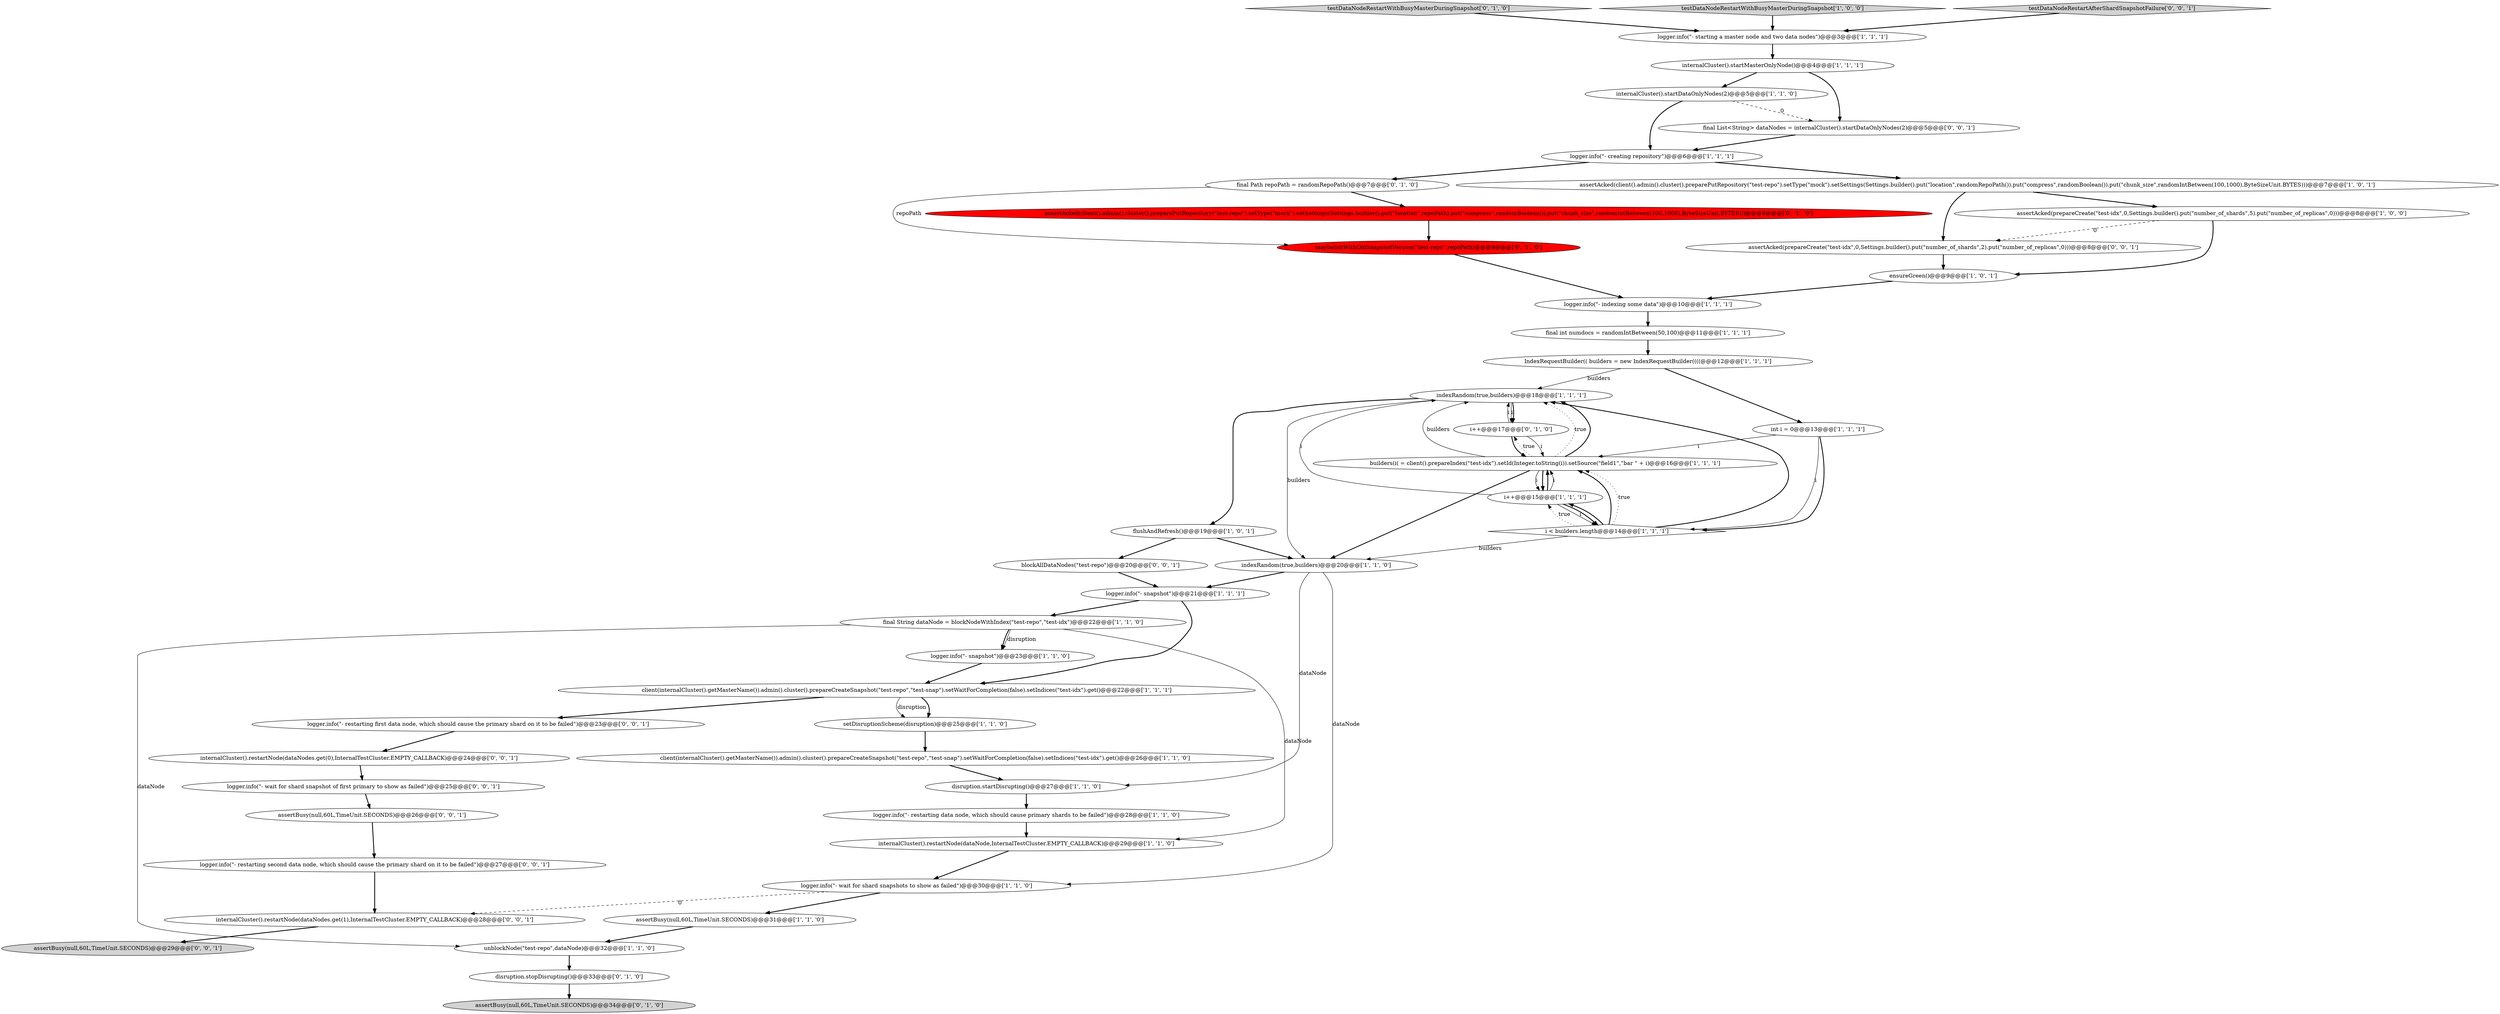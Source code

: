 digraph {
12 [style = filled, label = "logger.info(\"- restarting data node, which should cause primary shards to be failed\")@@@28@@@['1', '1', '0']", fillcolor = white, shape = ellipse image = "AAA0AAABBB1BBB"];
21 [style = filled, label = "logger.info(\"- wait for shard snapshots to show as failed\")@@@30@@@['1', '1', '0']", fillcolor = white, shape = ellipse image = "AAA0AAABBB1BBB"];
15 [style = filled, label = "IndexRequestBuilder(( builders = new IndexRequestBuilder((((@@@12@@@['1', '1', '1']", fillcolor = white, shape = ellipse image = "AAA0AAABBB1BBB"];
37 [style = filled, label = "internalCluster().restartNode(dataNodes.get(0),InternalTestCluster.EMPTY_CALLBACK)@@@24@@@['0', '0', '1']", fillcolor = white, shape = ellipse image = "AAA0AAABBB3BBB"];
4 [style = filled, label = "i++@@@15@@@['1', '1', '1']", fillcolor = white, shape = ellipse image = "AAA0AAABBB1BBB"];
9 [style = filled, label = "disruption.startDisrupting()@@@27@@@['1', '1', '0']", fillcolor = white, shape = ellipse image = "AAA0AAABBB1BBB"];
33 [style = filled, label = "assertAcked(client().admin().cluster().preparePutRepository(\"test-repo\").setType(\"mock\").setSettings(Settings.builder().put(\"location\",repoPath).put(\"compress\",randomBoolean()).put(\"chunk_size\",randomIntBetween(100,1000),ByteSizeUnit.BYTES)))@@@8@@@['0', '1', '0']", fillcolor = red, shape = ellipse image = "AAA1AAABBB2BBB"];
45 [style = filled, label = "assertAcked(prepareCreate(\"test-idx\",0,Settings.builder().put(\"number_of_shards\",2).put(\"number_of_replicas\",0)))@@@8@@@['0', '0', '1']", fillcolor = white, shape = ellipse image = "AAA0AAABBB3BBB"];
20 [style = filled, label = "i < builders.length@@@14@@@['1', '1', '1']", fillcolor = white, shape = diamond image = "AAA0AAABBB1BBB"];
35 [style = filled, label = "testDataNodeRestartWithBusyMasterDuringSnapshot['0', '1', '0']", fillcolor = lightgray, shape = diamond image = "AAA0AAABBB2BBB"];
17 [style = filled, label = "logger.info(\"- snapshot\")@@@23@@@['1', '1', '0']", fillcolor = white, shape = ellipse image = "AAA0AAABBB1BBB"];
5 [style = filled, label = "testDataNodeRestartWithBusyMasterDuringSnapshot['1', '0', '0']", fillcolor = lightgray, shape = diamond image = "AAA0AAABBB1BBB"];
39 [style = filled, label = "assertBusy(null,60L,TimeUnit.SECONDS)@@@29@@@['0', '0', '1']", fillcolor = lightgray, shape = ellipse image = "AAA0AAABBB3BBB"];
8 [style = filled, label = "client(internalCluster().getMasterName()).admin().cluster().prepareCreateSnapshot(\"test-repo\",\"test-snap\").setWaitForCompletion(false).setIndices(\"test-idx\").get()@@@26@@@['1', '1', '0']", fillcolor = white, shape = ellipse image = "AAA0AAABBB1BBB"];
30 [style = filled, label = "maybeInitWithOldSnapshotVersion(\"test-repo\",repoPath)@@@9@@@['0', '1', '0']", fillcolor = red, shape = ellipse image = "AAA1AAABBB2BBB"];
47 [style = filled, label = "testDataNodeRestartAfterShardSnapshotFailure['0', '0', '1']", fillcolor = lightgray, shape = diamond image = "AAA0AAABBB3BBB"];
16 [style = filled, label = "flushAndRefresh()@@@19@@@['1', '0', '1']", fillcolor = white, shape = ellipse image = "AAA0AAABBB1BBB"];
36 [style = filled, label = "final Path repoPath = randomRepoPath()@@@7@@@['0', '1', '0']", fillcolor = white, shape = ellipse image = "AAA0AAABBB2BBB"];
34 [style = filled, label = "disruption.stopDisrupting()@@@33@@@['0', '1', '0']", fillcolor = white, shape = ellipse image = "AAA0AAABBB2BBB"];
44 [style = filled, label = "internalCluster().restartNode(dataNodes.get(1),InternalTestCluster.EMPTY_CALLBACK)@@@28@@@['0', '0', '1']", fillcolor = white, shape = ellipse image = "AAA0AAABBB3BBB"];
11 [style = filled, label = "logger.info(\"- indexing some data\")@@@10@@@['1', '1', '1']", fillcolor = white, shape = ellipse image = "AAA0AAABBB1BBB"];
1 [style = filled, label = "int i = 0@@@13@@@['1', '1', '1']", fillcolor = white, shape = ellipse image = "AAA0AAABBB1BBB"];
25 [style = filled, label = "client(internalCluster().getMasterName()).admin().cluster().prepareCreateSnapshot(\"test-repo\",\"test-snap\").setWaitForCompletion(false).setIndices(\"test-idx\").get()@@@22@@@['1', '1', '1']", fillcolor = white, shape = ellipse image = "AAA0AAABBB1BBB"];
19 [style = filled, label = "assertAcked(prepareCreate(\"test-idx\",0,Settings.builder().put(\"number_of_shards\",5).put(\"number_of_replicas\",0)))@@@8@@@['1', '0', '0']", fillcolor = white, shape = ellipse image = "AAA0AAABBB1BBB"];
29 [style = filled, label = "logger.info(\"- snapshot\")@@@21@@@['1', '1', '1']", fillcolor = white, shape = ellipse image = "AAA0AAABBB1BBB"];
3 [style = filled, label = "internalCluster().startDataOnlyNodes(2)@@@5@@@['1', '1', '0']", fillcolor = white, shape = ellipse image = "AAA0AAABBB1BBB"];
28 [style = filled, label = "builders(i( = client().prepareIndex(\"test-idx\").setId(Integer.toString(i)).setSource(\"field1\",\"bar \" + i)@@@16@@@['1', '1', '1']", fillcolor = white, shape = ellipse image = "AAA0AAABBB1BBB"];
23 [style = filled, label = "final String dataNode = blockNodeWithIndex(\"test-repo\",\"test-idx\")@@@22@@@['1', '1', '0']", fillcolor = white, shape = ellipse image = "AAA0AAABBB1BBB"];
27 [style = filled, label = "assertAcked(client().admin().cluster().preparePutRepository(\"test-repo\").setType(\"mock\").setSettings(Settings.builder().put(\"location\",randomRepoPath()).put(\"compress\",randomBoolean()).put(\"chunk_size\",randomIntBetween(100,1000),ByteSizeUnit.BYTES)))@@@7@@@['1', '0', '1']", fillcolor = white, shape = ellipse image = "AAA0AAABBB1BBB"];
2 [style = filled, label = "assertBusy(null,60L,TimeUnit.SECONDS)@@@31@@@['1', '1', '0']", fillcolor = white, shape = ellipse image = "AAA0AAABBB1BBB"];
40 [style = filled, label = "logger.info(\"- restarting second data node, which should cause the primary shard on it to be failed\")@@@27@@@['0', '0', '1']", fillcolor = white, shape = ellipse image = "AAA0AAABBB3BBB"];
38 [style = filled, label = "logger.info(\"- wait for shard snapshot of first primary to show as failed\")@@@25@@@['0', '0', '1']", fillcolor = white, shape = ellipse image = "AAA0AAABBB3BBB"];
24 [style = filled, label = "logger.info(\"- creating repository\")@@@6@@@['1', '1', '1']", fillcolor = white, shape = ellipse image = "AAA0AAABBB1BBB"];
18 [style = filled, label = "logger.info(\"- starting a master node and two data nodes\")@@@3@@@['1', '1', '1']", fillcolor = white, shape = ellipse image = "AAA0AAABBB1BBB"];
14 [style = filled, label = "final int numdocs = randomIntBetween(50,100)@@@11@@@['1', '1', '1']", fillcolor = white, shape = ellipse image = "AAA0AAABBB1BBB"];
32 [style = filled, label = "i++@@@17@@@['0', '1', '0']", fillcolor = white, shape = ellipse image = "AAA0AAABBB2BBB"];
26 [style = filled, label = "internalCluster().restartNode(dataNode,InternalTestCluster.EMPTY_CALLBACK)@@@29@@@['1', '1', '0']", fillcolor = white, shape = ellipse image = "AAA0AAABBB1BBB"];
46 [style = filled, label = "blockAllDataNodes(\"test-repo\")@@@20@@@['0', '0', '1']", fillcolor = white, shape = ellipse image = "AAA0AAABBB3BBB"];
10 [style = filled, label = "ensureGreen()@@@9@@@['1', '0', '1']", fillcolor = white, shape = ellipse image = "AAA0AAABBB1BBB"];
31 [style = filled, label = "assertBusy(null,60L,TimeUnit.SECONDS)@@@34@@@['0', '1', '0']", fillcolor = lightgray, shape = ellipse image = "AAA0AAABBB2BBB"];
43 [style = filled, label = "logger.info(\"- restarting first data node, which should cause the primary shard on it to be failed\")@@@23@@@['0', '0', '1']", fillcolor = white, shape = ellipse image = "AAA0AAABBB3BBB"];
6 [style = filled, label = "unblockNode(\"test-repo\",dataNode)@@@32@@@['1', '1', '0']", fillcolor = white, shape = ellipse image = "AAA0AAABBB1BBB"];
22 [style = filled, label = "indexRandom(true,builders)@@@18@@@['1', '1', '1']", fillcolor = white, shape = ellipse image = "AAA0AAABBB1BBB"];
13 [style = filled, label = "indexRandom(true,builders)@@@20@@@['1', '1', '0']", fillcolor = white, shape = ellipse image = "AAA0AAABBB1BBB"];
0 [style = filled, label = "setDisruptionScheme(disruption)@@@25@@@['1', '1', '0']", fillcolor = white, shape = ellipse image = "AAA0AAABBB1BBB"];
41 [style = filled, label = "assertBusy(null,60L,TimeUnit.SECONDS)@@@26@@@['0', '0', '1']", fillcolor = white, shape = ellipse image = "AAA0AAABBB3BBB"];
42 [style = filled, label = "final List<String> dataNodes = internalCluster().startDataOnlyNodes(2)@@@5@@@['0', '0', '1']", fillcolor = white, shape = ellipse image = "AAA0AAABBB3BBB"];
7 [style = filled, label = "internalCluster().startMasterOnlyNode()@@@4@@@['1', '1', '1']", fillcolor = white, shape = ellipse image = "AAA0AAABBB1BBB"];
28->4 [style = solid, label="i"];
17->25 [style = bold, label=""];
3->24 [style = bold, label=""];
11->14 [style = bold, label=""];
2->6 [style = bold, label=""];
13->21 [style = solid, label="dataNode"];
1->20 [style = bold, label=""];
23->26 [style = solid, label="dataNode"];
25->43 [style = bold, label=""];
38->41 [style = bold, label=""];
36->33 [style = bold, label=""];
21->2 [style = bold, label=""];
30->11 [style = bold, label=""];
37->38 [style = bold, label=""];
27->45 [style = bold, label=""];
0->8 [style = bold, label=""];
32->28 [style = solid, label="i"];
23->17 [style = bold, label=""];
27->19 [style = bold, label=""];
24->27 [style = bold, label=""];
45->10 [style = bold, label=""];
10->11 [style = bold, label=""];
35->18 [style = bold, label=""];
22->32 [style = bold, label=""];
34->31 [style = bold, label=""];
29->23 [style = bold, label=""];
19->45 [style = dashed, label="0"];
22->13 [style = solid, label="builders"];
23->17 [style = solid, label="disruption"];
15->22 [style = solid, label="builders"];
33->30 [style = bold, label=""];
7->42 [style = bold, label=""];
14->15 [style = bold, label=""];
18->7 [style = bold, label=""];
25->0 [style = bold, label=""];
1->20 [style = solid, label="i"];
4->20 [style = solid, label="i"];
20->13 [style = solid, label="builders"];
16->13 [style = bold, label=""];
6->34 [style = bold, label=""];
47->18 [style = bold, label=""];
22->16 [style = bold, label=""];
22->32 [style = solid, label="i"];
13->9 [style = solid, label="dataNode"];
19->10 [style = bold, label=""];
5->18 [style = bold, label=""];
42->24 [style = bold, label=""];
46->29 [style = bold, label=""];
26->21 [style = bold, label=""];
28->32 [style = dotted, label="true"];
41->40 [style = bold, label=""];
20->4 [style = dotted, label="true"];
4->20 [style = bold, label=""];
28->22 [style = dotted, label="true"];
36->30 [style = solid, label="repoPath"];
9->12 [style = bold, label=""];
1->28 [style = solid, label="i"];
28->22 [style = bold, label=""];
40->44 [style = bold, label=""];
16->46 [style = bold, label=""];
15->1 [style = bold, label=""];
4->22 [style = solid, label="i"];
21->44 [style = dashed, label="0"];
20->28 [style = bold, label=""];
29->25 [style = bold, label=""];
28->13 [style = bold, label=""];
12->26 [style = bold, label=""];
43->37 [style = bold, label=""];
44->39 [style = bold, label=""];
4->28 [style = solid, label="i"];
7->3 [style = bold, label=""];
4->28 [style = bold, label=""];
20->4 [style = bold, label=""];
20->22 [style = bold, label=""];
25->0 [style = solid, label="disruption"];
24->36 [style = bold, label=""];
13->29 [style = bold, label=""];
28->22 [style = solid, label="builders"];
20->28 [style = dotted, label="true"];
32->22 [style = solid, label="i"];
8->9 [style = bold, label=""];
23->6 [style = solid, label="dataNode"];
32->28 [style = bold, label=""];
3->42 [style = dashed, label="0"];
28->4 [style = bold, label=""];
}
